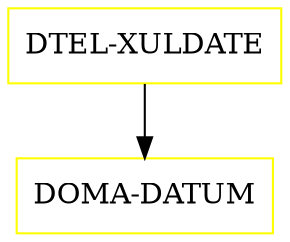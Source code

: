 digraph G {
  "DTEL-XULDATE" [shape=box,color=yellow];
  "DOMA-DATUM" [shape=box,color=yellow,URL="./DOMA_DATUM.html"];
  "DTEL-XULDATE" -> "DOMA-DATUM";
}
